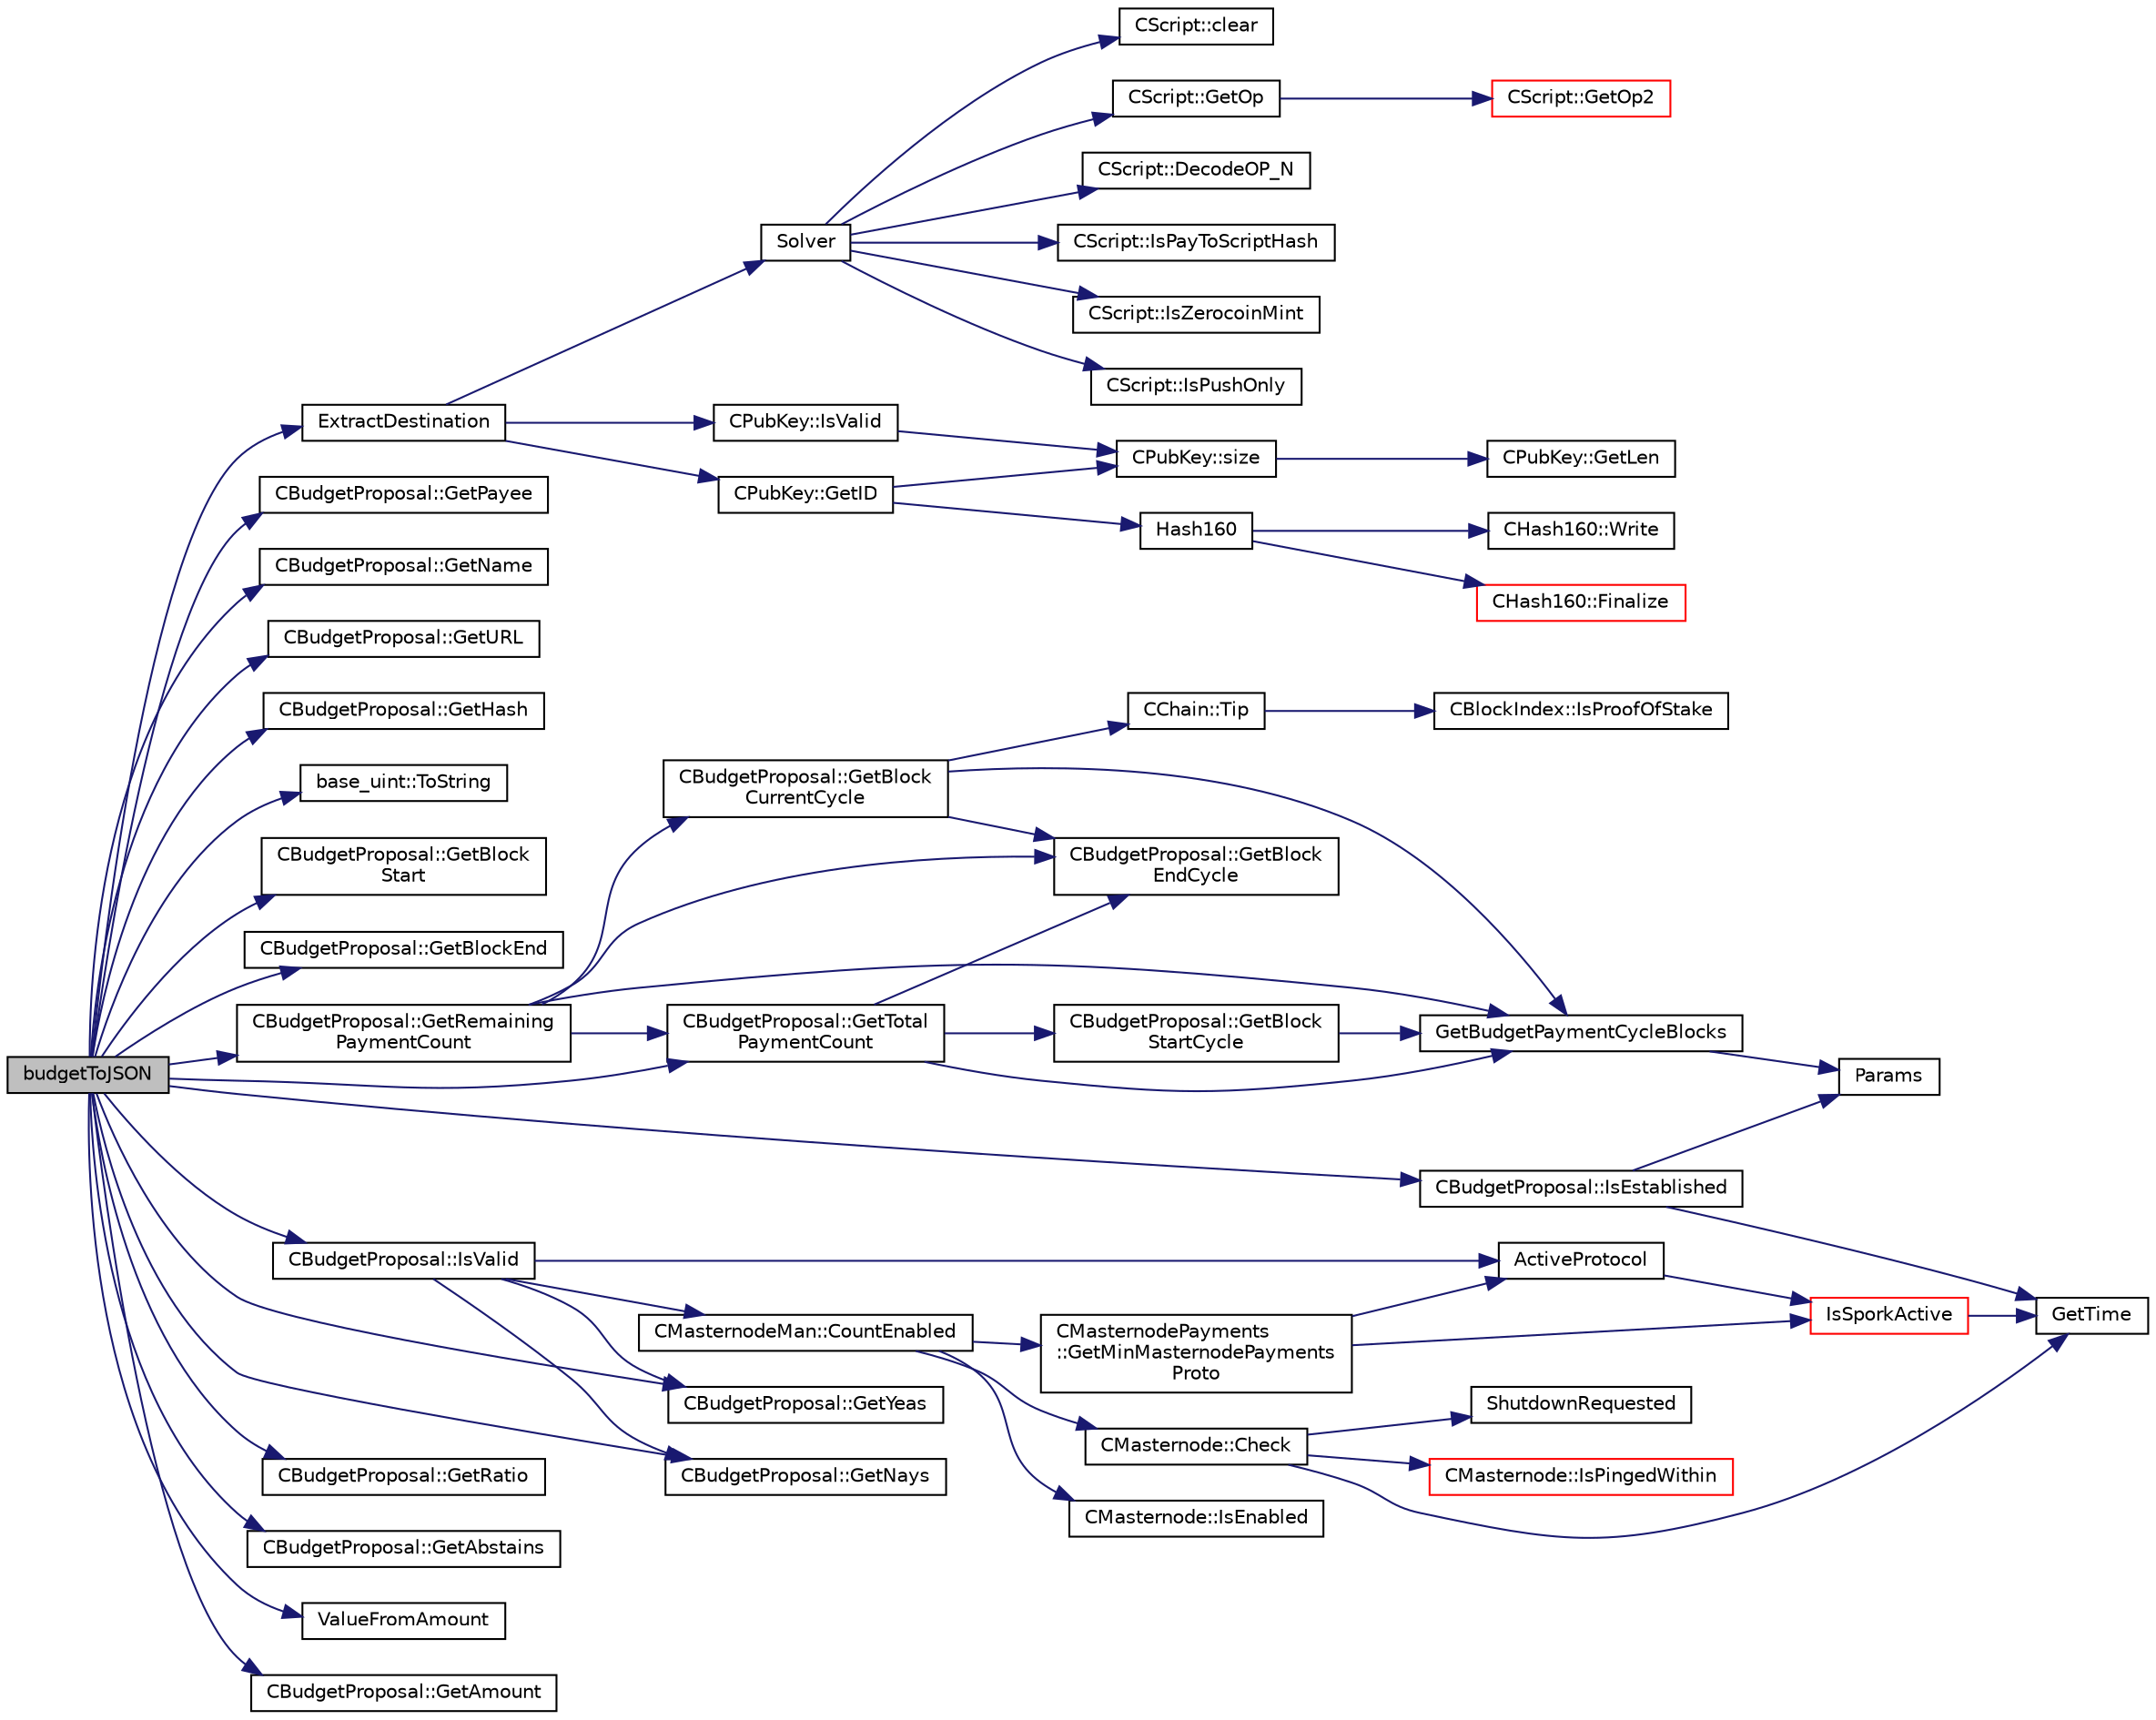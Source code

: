 digraph "budgetToJSON"
{
  edge [fontname="Helvetica",fontsize="10",labelfontname="Helvetica",labelfontsize="10"];
  node [fontname="Helvetica",fontsize="10",shape=record];
  rankdir="LR";
  Node0 [label="budgetToJSON",height=0.2,width=0.4,color="black", fillcolor="grey75", style="filled", fontcolor="black"];
  Node0 -> Node1 [color="midnightblue",fontsize="10",style="solid",fontname="Helvetica"];
  Node1 [label="ExtractDestination",height=0.2,width=0.4,color="black", fillcolor="white", style="filled",URL="$standard_8cpp.html#a951f7e601746ae076afdf3169ecca2fc"];
  Node1 -> Node2 [color="midnightblue",fontsize="10",style="solid",fontname="Helvetica"];
  Node2 [label="Solver",height=0.2,width=0.4,color="black", fillcolor="white", style="filled",URL="$standard_8cpp.html#a6ee6be50bff44464e905680c6fcee6dc",tooltip="Return public keys or hashes from scriptPubKey, for &#39;standard&#39; transaction types. ..."];
  Node2 -> Node3 [color="midnightblue",fontsize="10",style="solid",fontname="Helvetica"];
  Node3 [label="CScript::IsPayToScriptHash",height=0.2,width=0.4,color="black", fillcolor="white", style="filled",URL="$class_c_script.html#a0c3729c606d318923dc06f95d85a0971"];
  Node2 -> Node4 [color="midnightblue",fontsize="10",style="solid",fontname="Helvetica"];
  Node4 [label="CScript::IsZerocoinMint",height=0.2,width=0.4,color="black", fillcolor="white", style="filled",URL="$class_c_script.html#aadeaf93bd9c00abc9e20d082051adac8"];
  Node2 -> Node5 [color="midnightblue",fontsize="10",style="solid",fontname="Helvetica"];
  Node5 [label="CScript::IsPushOnly",height=0.2,width=0.4,color="black", fillcolor="white", style="filled",URL="$class_c_script.html#a090905f875fa5a40e616b319de8e973f",tooltip="Called by IsStandardTx and P2SH/BIP62 VerifyScript (which makes it consensus-critical). "];
  Node2 -> Node6 [color="midnightblue",fontsize="10",style="solid",fontname="Helvetica"];
  Node6 [label="CScript::clear",height=0.2,width=0.4,color="black", fillcolor="white", style="filled",URL="$class_c_script.html#a7b2baf842621f07c4939408acf63377c"];
  Node2 -> Node7 [color="midnightblue",fontsize="10",style="solid",fontname="Helvetica"];
  Node7 [label="CScript::GetOp",height=0.2,width=0.4,color="black", fillcolor="white", style="filled",URL="$class_c_script.html#a94635ed93d8d244ec3acfa83f9ecfe5f"];
  Node7 -> Node8 [color="midnightblue",fontsize="10",style="solid",fontname="Helvetica"];
  Node8 [label="CScript::GetOp2",height=0.2,width=0.4,color="red", fillcolor="white", style="filled",URL="$class_c_script.html#aac2dbe75742054049b0c6de0e9473ef0"];
  Node2 -> Node11 [color="midnightblue",fontsize="10",style="solid",fontname="Helvetica"];
  Node11 [label="CScript::DecodeOP_N",height=0.2,width=0.4,color="black", fillcolor="white", style="filled",URL="$class_c_script.html#a7f975fca06b3e9a17da8ba23c7647e2e",tooltip="Encode/decode small integers: "];
  Node1 -> Node12 [color="midnightblue",fontsize="10",style="solid",fontname="Helvetica"];
  Node12 [label="CPubKey::IsValid",height=0.2,width=0.4,color="black", fillcolor="white", style="filled",URL="$class_c_pub_key.html#a4fa94293cf8577fd039b9a133f6c7f30"];
  Node12 -> Node13 [color="midnightblue",fontsize="10",style="solid",fontname="Helvetica"];
  Node13 [label="CPubKey::size",height=0.2,width=0.4,color="black", fillcolor="white", style="filled",URL="$class_c_pub_key.html#a6bb28fcf0a5f799c69f5b7269363b309",tooltip="Simple read-only vector-like interface to the pubkey data. "];
  Node13 -> Node14 [color="midnightblue",fontsize="10",style="solid",fontname="Helvetica"];
  Node14 [label="CPubKey::GetLen",height=0.2,width=0.4,color="black", fillcolor="white", style="filled",URL="$class_c_pub_key.html#a7dc71b3f037c84268dc22de97d7b65fb",tooltip="Compute the length of a pubkey with a given first byte. "];
  Node1 -> Node15 [color="midnightblue",fontsize="10",style="solid",fontname="Helvetica"];
  Node15 [label="CPubKey::GetID",height=0.2,width=0.4,color="black", fillcolor="white", style="filled",URL="$class_c_pub_key.html#a2675f7e6f72eff68e7a5227289feb021",tooltip="Get the KeyID of this public key (hash of its serialization) "];
  Node15 -> Node16 [color="midnightblue",fontsize="10",style="solid",fontname="Helvetica"];
  Node16 [label="Hash160",height=0.2,width=0.4,color="black", fillcolor="white", style="filled",URL="$hash_8h.html#a4490f70ddae16e9e48460a0416a48a6b",tooltip="Compute the 160-bit hash an object. "];
  Node16 -> Node17 [color="midnightblue",fontsize="10",style="solid",fontname="Helvetica"];
  Node17 [label="CHash160::Write",height=0.2,width=0.4,color="black", fillcolor="white", style="filled",URL="$class_c_hash160.html#af56cdd9443013eb68b246aa8450217f2"];
  Node16 -> Node18 [color="midnightblue",fontsize="10",style="solid",fontname="Helvetica"];
  Node18 [label="CHash160::Finalize",height=0.2,width=0.4,color="red", fillcolor="white", style="filled",URL="$class_c_hash160.html#a9bb08e1772002ae1a5d85017ba7952ee"];
  Node15 -> Node13 [color="midnightblue",fontsize="10",style="solid",fontname="Helvetica"];
  Node0 -> Node22 [color="midnightblue",fontsize="10",style="solid",fontname="Helvetica"];
  Node22 [label="CBudgetProposal::GetPayee",height=0.2,width=0.4,color="black", fillcolor="white", style="filled",URL="$class_c_budget_proposal.html#a5489ea6b1dd54e25c2a0a52ef67e71a1"];
  Node0 -> Node23 [color="midnightblue",fontsize="10",style="solid",fontname="Helvetica"];
  Node23 [label="CBudgetProposal::GetName",height=0.2,width=0.4,color="black", fillcolor="white", style="filled",URL="$class_c_budget_proposal.html#a7f3bf6d86e4f4af03a45aa1c6d177af1"];
  Node0 -> Node24 [color="midnightblue",fontsize="10",style="solid",fontname="Helvetica"];
  Node24 [label="CBudgetProposal::GetURL",height=0.2,width=0.4,color="black", fillcolor="white", style="filled",URL="$class_c_budget_proposal.html#a4bddce62840e993e7351e68bfafca05d"];
  Node0 -> Node25 [color="midnightblue",fontsize="10",style="solid",fontname="Helvetica"];
  Node25 [label="CBudgetProposal::GetHash",height=0.2,width=0.4,color="black", fillcolor="white", style="filled",URL="$class_c_budget_proposal.html#a7c69d6e50ef8c4870ab5af71d37ae2b7"];
  Node0 -> Node26 [color="midnightblue",fontsize="10",style="solid",fontname="Helvetica"];
  Node26 [label="base_uint::ToString",height=0.2,width=0.4,color="black", fillcolor="white", style="filled",URL="$classbase__uint.html#acccba4d9d51a0c36261718ca0cbb293b"];
  Node0 -> Node27 [color="midnightblue",fontsize="10",style="solid",fontname="Helvetica"];
  Node27 [label="CBudgetProposal::GetBlock\lStart",height=0.2,width=0.4,color="black", fillcolor="white", style="filled",URL="$class_c_budget_proposal.html#a711280cfc20e1d1a76a2b8c59dfe26ad"];
  Node0 -> Node28 [color="midnightblue",fontsize="10",style="solid",fontname="Helvetica"];
  Node28 [label="CBudgetProposal::GetBlockEnd",height=0.2,width=0.4,color="black", fillcolor="white", style="filled",URL="$class_c_budget_proposal.html#ad3e5e60c9fe53d7aef3314634eae54d7"];
  Node0 -> Node29 [color="midnightblue",fontsize="10",style="solid",fontname="Helvetica"];
  Node29 [label="CBudgetProposal::GetTotal\lPaymentCount",height=0.2,width=0.4,color="black", fillcolor="white", style="filled",URL="$class_c_budget_proposal.html#a54cc431d667a7dfa1e010d6ff17a40c4"];
  Node29 -> Node30 [color="midnightblue",fontsize="10",style="solid",fontname="Helvetica"];
  Node30 [label="CBudgetProposal::GetBlock\lEndCycle",height=0.2,width=0.4,color="black", fillcolor="white", style="filled",URL="$class_c_budget_proposal.html#afe85ba7619fe2bf636e063550769a006"];
  Node29 -> Node31 [color="midnightblue",fontsize="10",style="solid",fontname="Helvetica"];
  Node31 [label="CBudgetProposal::GetBlock\lStartCycle",height=0.2,width=0.4,color="black", fillcolor="white", style="filled",URL="$class_c_budget_proposal.html#a66de6699a9cc9b084eecf014a168bab8"];
  Node31 -> Node32 [color="midnightblue",fontsize="10",style="solid",fontname="Helvetica"];
  Node32 [label="GetBudgetPaymentCycleBlocks",height=0.2,width=0.4,color="black", fillcolor="white", style="filled",URL="$masternode-budget_8cpp.html#a25f51a3a63c2bdfca39a2c9a7f110ab1"];
  Node32 -> Node33 [color="midnightblue",fontsize="10",style="solid",fontname="Helvetica"];
  Node33 [label="Params",height=0.2,width=0.4,color="black", fillcolor="white", style="filled",URL="$chainparams_8cpp.html#ace5c5b706d71a324a417dd2db394fd4a",tooltip="Return the currently selected parameters. "];
  Node29 -> Node32 [color="midnightblue",fontsize="10",style="solid",fontname="Helvetica"];
  Node0 -> Node34 [color="midnightblue",fontsize="10",style="solid",fontname="Helvetica"];
  Node34 [label="CBudgetProposal::GetRemaining\lPaymentCount",height=0.2,width=0.4,color="black", fillcolor="white", style="filled",URL="$class_c_budget_proposal.html#a1fef390cf24f7f110c375ab6e7d01f50"];
  Node34 -> Node30 [color="midnightblue",fontsize="10",style="solid",fontname="Helvetica"];
  Node34 -> Node35 [color="midnightblue",fontsize="10",style="solid",fontname="Helvetica"];
  Node35 [label="CBudgetProposal::GetBlock\lCurrentCycle",height=0.2,width=0.4,color="black", fillcolor="white", style="filled",URL="$class_c_budget_proposal.html#a33ad377cb08046ac197041fb6a06df6e"];
  Node35 -> Node36 [color="midnightblue",fontsize="10",style="solid",fontname="Helvetica"];
  Node36 [label="CChain::Tip",height=0.2,width=0.4,color="black", fillcolor="white", style="filled",URL="$class_c_chain.html#a40ccefec14f8f3195c08c827af8cf412",tooltip="Returns the index entry for the tip of this chain, or NULL if none. "];
  Node36 -> Node37 [color="midnightblue",fontsize="10",style="solid",fontname="Helvetica"];
  Node37 [label="CBlockIndex::IsProofOfStake",height=0.2,width=0.4,color="black", fillcolor="white", style="filled",URL="$class_c_block_index.html#a2438a891e9d43821c0d99e1bdac56fde"];
  Node35 -> Node30 [color="midnightblue",fontsize="10",style="solid",fontname="Helvetica"];
  Node35 -> Node32 [color="midnightblue",fontsize="10",style="solid",fontname="Helvetica"];
  Node34 -> Node32 [color="midnightblue",fontsize="10",style="solid",fontname="Helvetica"];
  Node34 -> Node29 [color="midnightblue",fontsize="10",style="solid",fontname="Helvetica"];
  Node0 -> Node38 [color="midnightblue",fontsize="10",style="solid",fontname="Helvetica"];
  Node38 [label="CBudgetProposal::GetRatio",height=0.2,width=0.4,color="black", fillcolor="white", style="filled",URL="$class_c_budget_proposal.html#aef844b5ab211003e6b93bef75a20da6e"];
  Node0 -> Node39 [color="midnightblue",fontsize="10",style="solid",fontname="Helvetica"];
  Node39 [label="CBudgetProposal::GetYeas",height=0.2,width=0.4,color="black", fillcolor="white", style="filled",URL="$class_c_budget_proposal.html#afa25c9e366bff2c00ba488ce5d89e0d1"];
  Node0 -> Node40 [color="midnightblue",fontsize="10",style="solid",fontname="Helvetica"];
  Node40 [label="CBudgetProposal::GetNays",height=0.2,width=0.4,color="black", fillcolor="white", style="filled",URL="$class_c_budget_proposal.html#a25210a8820448464f88721937b4570a5"];
  Node0 -> Node41 [color="midnightblue",fontsize="10",style="solid",fontname="Helvetica"];
  Node41 [label="CBudgetProposal::GetAbstains",height=0.2,width=0.4,color="black", fillcolor="white", style="filled",URL="$class_c_budget_proposal.html#aae864c01295cb5f0c8d0fc621b512300"];
  Node0 -> Node42 [color="midnightblue",fontsize="10",style="solid",fontname="Helvetica"];
  Node42 [label="ValueFromAmount",height=0.2,width=0.4,color="black", fillcolor="white", style="filled",URL="$rpcserver_8cpp.html#a0655c28ea826ddeb21e8079b6a0beb9e"];
  Node0 -> Node43 [color="midnightblue",fontsize="10",style="solid",fontname="Helvetica"];
  Node43 [label="CBudgetProposal::GetAmount",height=0.2,width=0.4,color="black", fillcolor="white", style="filled",URL="$class_c_budget_proposal.html#a2053aad4bd3c03675edf6f1ae60fff39"];
  Node0 -> Node44 [color="midnightblue",fontsize="10",style="solid",fontname="Helvetica"];
  Node44 [label="CBudgetProposal::IsEstablished",height=0.2,width=0.4,color="black", fillcolor="white", style="filled",URL="$class_c_budget_proposal.html#a0f4231aa216c99a6a3ad2b6bf31d8bfe"];
  Node44 -> Node33 [color="midnightblue",fontsize="10",style="solid",fontname="Helvetica"];
  Node44 -> Node45 [color="midnightblue",fontsize="10",style="solid",fontname="Helvetica"];
  Node45 [label="GetTime",height=0.2,width=0.4,color="black", fillcolor="white", style="filled",URL="$utiltime_8cpp.html#a46fac5fba8ba905b5f9acb364f5d8c6f",tooltip="For unit testing. "];
  Node0 -> Node46 [color="midnightblue",fontsize="10",style="solid",fontname="Helvetica"];
  Node46 [label="CBudgetProposal::IsValid",height=0.2,width=0.4,color="black", fillcolor="white", style="filled",URL="$class_c_budget_proposal.html#afaa5e910085e8f0aea26aad6fa99ed2b"];
  Node46 -> Node40 [color="midnightblue",fontsize="10",style="solid",fontname="Helvetica"];
  Node46 -> Node39 [color="midnightblue",fontsize="10",style="solid",fontname="Helvetica"];
  Node46 -> Node47 [color="midnightblue",fontsize="10",style="solid",fontname="Helvetica"];
  Node47 [label="CMasternodeMan::CountEnabled",height=0.2,width=0.4,color="black", fillcolor="white", style="filled",URL="$class_c_masternode_man.html#ae495279a035d7d259375ae95cbde28f4"];
  Node47 -> Node48 [color="midnightblue",fontsize="10",style="solid",fontname="Helvetica"];
  Node48 [label="CMasternodePayments\l::GetMinMasternodePayments\lProto",height=0.2,width=0.4,color="black", fillcolor="white", style="filled",URL="$class_c_masternode_payments.html#adb98cc9f21cf8746c0b6ac3131b85dfb"];
  Node48 -> Node49 [color="midnightblue",fontsize="10",style="solid",fontname="Helvetica"];
  Node49 [label="IsSporkActive",height=0.2,width=0.4,color="red", fillcolor="white", style="filled",URL="$spork_8cpp.html#a3305663176e21e81c80dc951a7f8ea5e"];
  Node49 -> Node45 [color="midnightblue",fontsize="10",style="solid",fontname="Helvetica"];
  Node48 -> Node51 [color="midnightblue",fontsize="10",style="solid",fontname="Helvetica"];
  Node51 [label="ActiveProtocol",height=0.2,width=0.4,color="black", fillcolor="white", style="filled",URL="$main_8cpp.html#a138f84e8c8976fe85712b695c32ee3c7",tooltip="See whether the protocol update is enforced for connected nodes. "];
  Node51 -> Node49 [color="midnightblue",fontsize="10",style="solid",fontname="Helvetica"];
  Node47 -> Node52 [color="midnightblue",fontsize="10",style="solid",fontname="Helvetica"];
  Node52 [label="CMasternode::Check",height=0.2,width=0.4,color="black", fillcolor="white", style="filled",URL="$class_c_masternode.html#aa5892c0b8ec6d2a05cbb081cb1e0aa3c"];
  Node52 -> Node53 [color="midnightblue",fontsize="10",style="solid",fontname="Helvetica"];
  Node53 [label="ShutdownRequested",height=0.2,width=0.4,color="black", fillcolor="white", style="filled",URL="$init_8cpp.html#a6f201ca9fe6b594f1985c12b4482ea5a"];
  Node52 -> Node45 [color="midnightblue",fontsize="10",style="solid",fontname="Helvetica"];
  Node52 -> Node54 [color="midnightblue",fontsize="10",style="solid",fontname="Helvetica"];
  Node54 [label="CMasternode::IsPingedWithin",height=0.2,width=0.4,color="red", fillcolor="white", style="filled",URL="$class_c_masternode.html#ab4d54c22f0e31b0d2ee111c6b11d7e72"];
  Node47 -> Node57 [color="midnightblue",fontsize="10",style="solid",fontname="Helvetica"];
  Node57 [label="CMasternode::IsEnabled",height=0.2,width=0.4,color="black", fillcolor="white", style="filled",URL="$class_c_masternode.html#a08782379f6ba10e9087b39f0cef19bce"];
  Node46 -> Node51 [color="midnightblue",fontsize="10",style="solid",fontname="Helvetica"];
}
